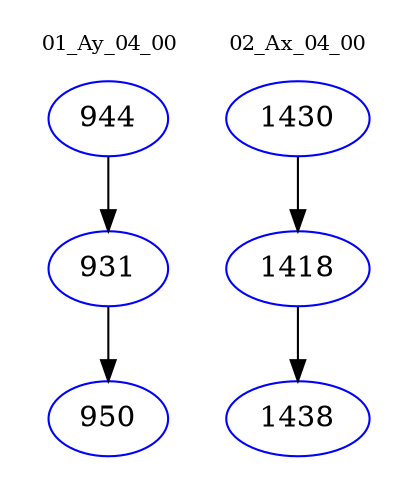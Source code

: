 digraph{
subgraph cluster_0 {
color = white
label = "01_Ay_04_00";
fontsize=10;
T0_944 [label="944", color="blue"]
T0_944 -> T0_931 [color="black"]
T0_931 [label="931", color="blue"]
T0_931 -> T0_950 [color="black"]
T0_950 [label="950", color="blue"]
}
subgraph cluster_1 {
color = white
label = "02_Ax_04_00";
fontsize=10;
T1_1430 [label="1430", color="blue"]
T1_1430 -> T1_1418 [color="black"]
T1_1418 [label="1418", color="blue"]
T1_1418 -> T1_1438 [color="black"]
T1_1438 [label="1438", color="blue"]
}
}
